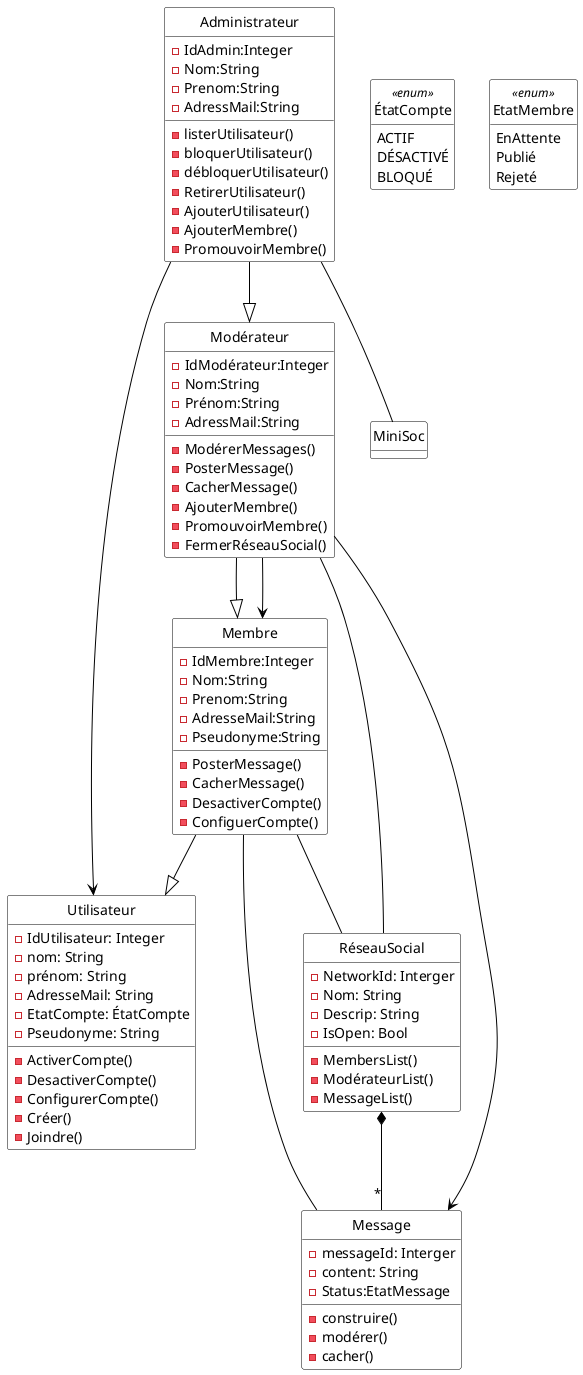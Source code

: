 @startuml

'Diagramme de classes (PlantUML)'

'Configuration charte graphique'
hide empty methods
hide circle
skinparam class {
  BackgroundColor White
  ArrowColor Black
  BorderColor Black
}

'Classes, énumérations, etc.'
class RéseauSocial {
  -NetworkId: Interger
  -Nom: String
  -Descrip: String
  -IsOpen: Bool
  -MembersList()
  -ModérateurList()
  -MessageList()
}


class Utilisateur {
  - IdUtilisateur: Integer
  - nom: String
  - prénom: String
  - AdresseMail: String
  -EtatCompte: ÉtatCompte
  -Pseudonyme: String
  -ActiverCompte()
  -DesactiverCompte()
  -ConfigurerCompte()
  -Créer()
  -Joindre()
}


class Membre{
  -IdMembre:Integer
  -Nom:String
  -Prenom:String
  -AdresseMail:String
  - Pseudonyme:String
  -PosterMessage()
  -CacherMessage()
  -DesactiverCompte()
  -ConfiguerCompte()
}


class Administrateur{
  -IdAdmin:Integer
  -Nom:String
  -Prenom:String
  -AdressMail:String
  -listerUtilisateur()
  -bloquerUtilisateur()
  -débloquerUtilisateur()
  -RetirerUtilisateur()
  -AjouterUtilisateur()
  -AjouterMembre()
  -PromouvoirMembre()
}
class Modérateur {
  -IdModérateur:Integer
  -Nom:String
  -Prénom:String
  -AdressMail:String
  -ModérerMessages()
  -PosterMessage()
  -CacherMessage()
  -AjouterMembre()
  -PromouvoirMembre()
  -FermerRéseauSocial()
  
}

class Message{
  -messageId: Interger
  -content: String
  -Status:EtatMessage
  -construire()
  -modérer()
  -cacher()
}

class MiniSoc{
}

enum ÉtatCompte <<enum>> {
  ACTIF
  DÉSACTIVÉ
  BLOQUÉ
}

enum EtatMembre <<enum>>{
  EnAttente
  Publié
  Rejeté
}

'Associations, etc.'

Administrateur--|> Modérateur
Administrateur--> Utilisateur
Administrateur-- MiniSoc
Membre --|> Utilisateur 
Modérateur --|> Membre
Modérateur-->Membre
Modérateur-- RéseauSocial
Membre -- RéseauSocial
Membre-- Message
Modérateur-->Message
RéseauSocial*--"*" Message


'Au besoin, aides pour le positionnement'

@enduml
